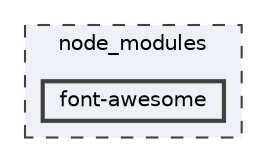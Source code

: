 digraph "node_modules/font-awesome"
{
 // LATEX_PDF_SIZE
  bgcolor="transparent";
  edge [fontname=Helvetica,fontsize=10,labelfontname=Helvetica,labelfontsize=10];
  node [fontname=Helvetica,fontsize=10,shape=box,height=0.2,width=0.4];
  compound=true
  subgraph clusterdir_acd06b18086a0dd2ae699b1e0b775be8 {
    graph [ bgcolor="#edf0f7", pencolor="grey25", label="node_modules", fontname=Helvetica,fontsize=10 style="filled,dashed", URL="dir_acd06b18086a0dd2ae699b1e0b775be8.html",tooltip=""]
  dir_7d2356fb92525ab974297e0ae3d45605 [label="font-awesome", fillcolor="#edf0f7", color="grey25", style="filled,bold", URL="dir_7d2356fb92525ab974297e0ae3d45605.html",tooltip=""];
  }
}
